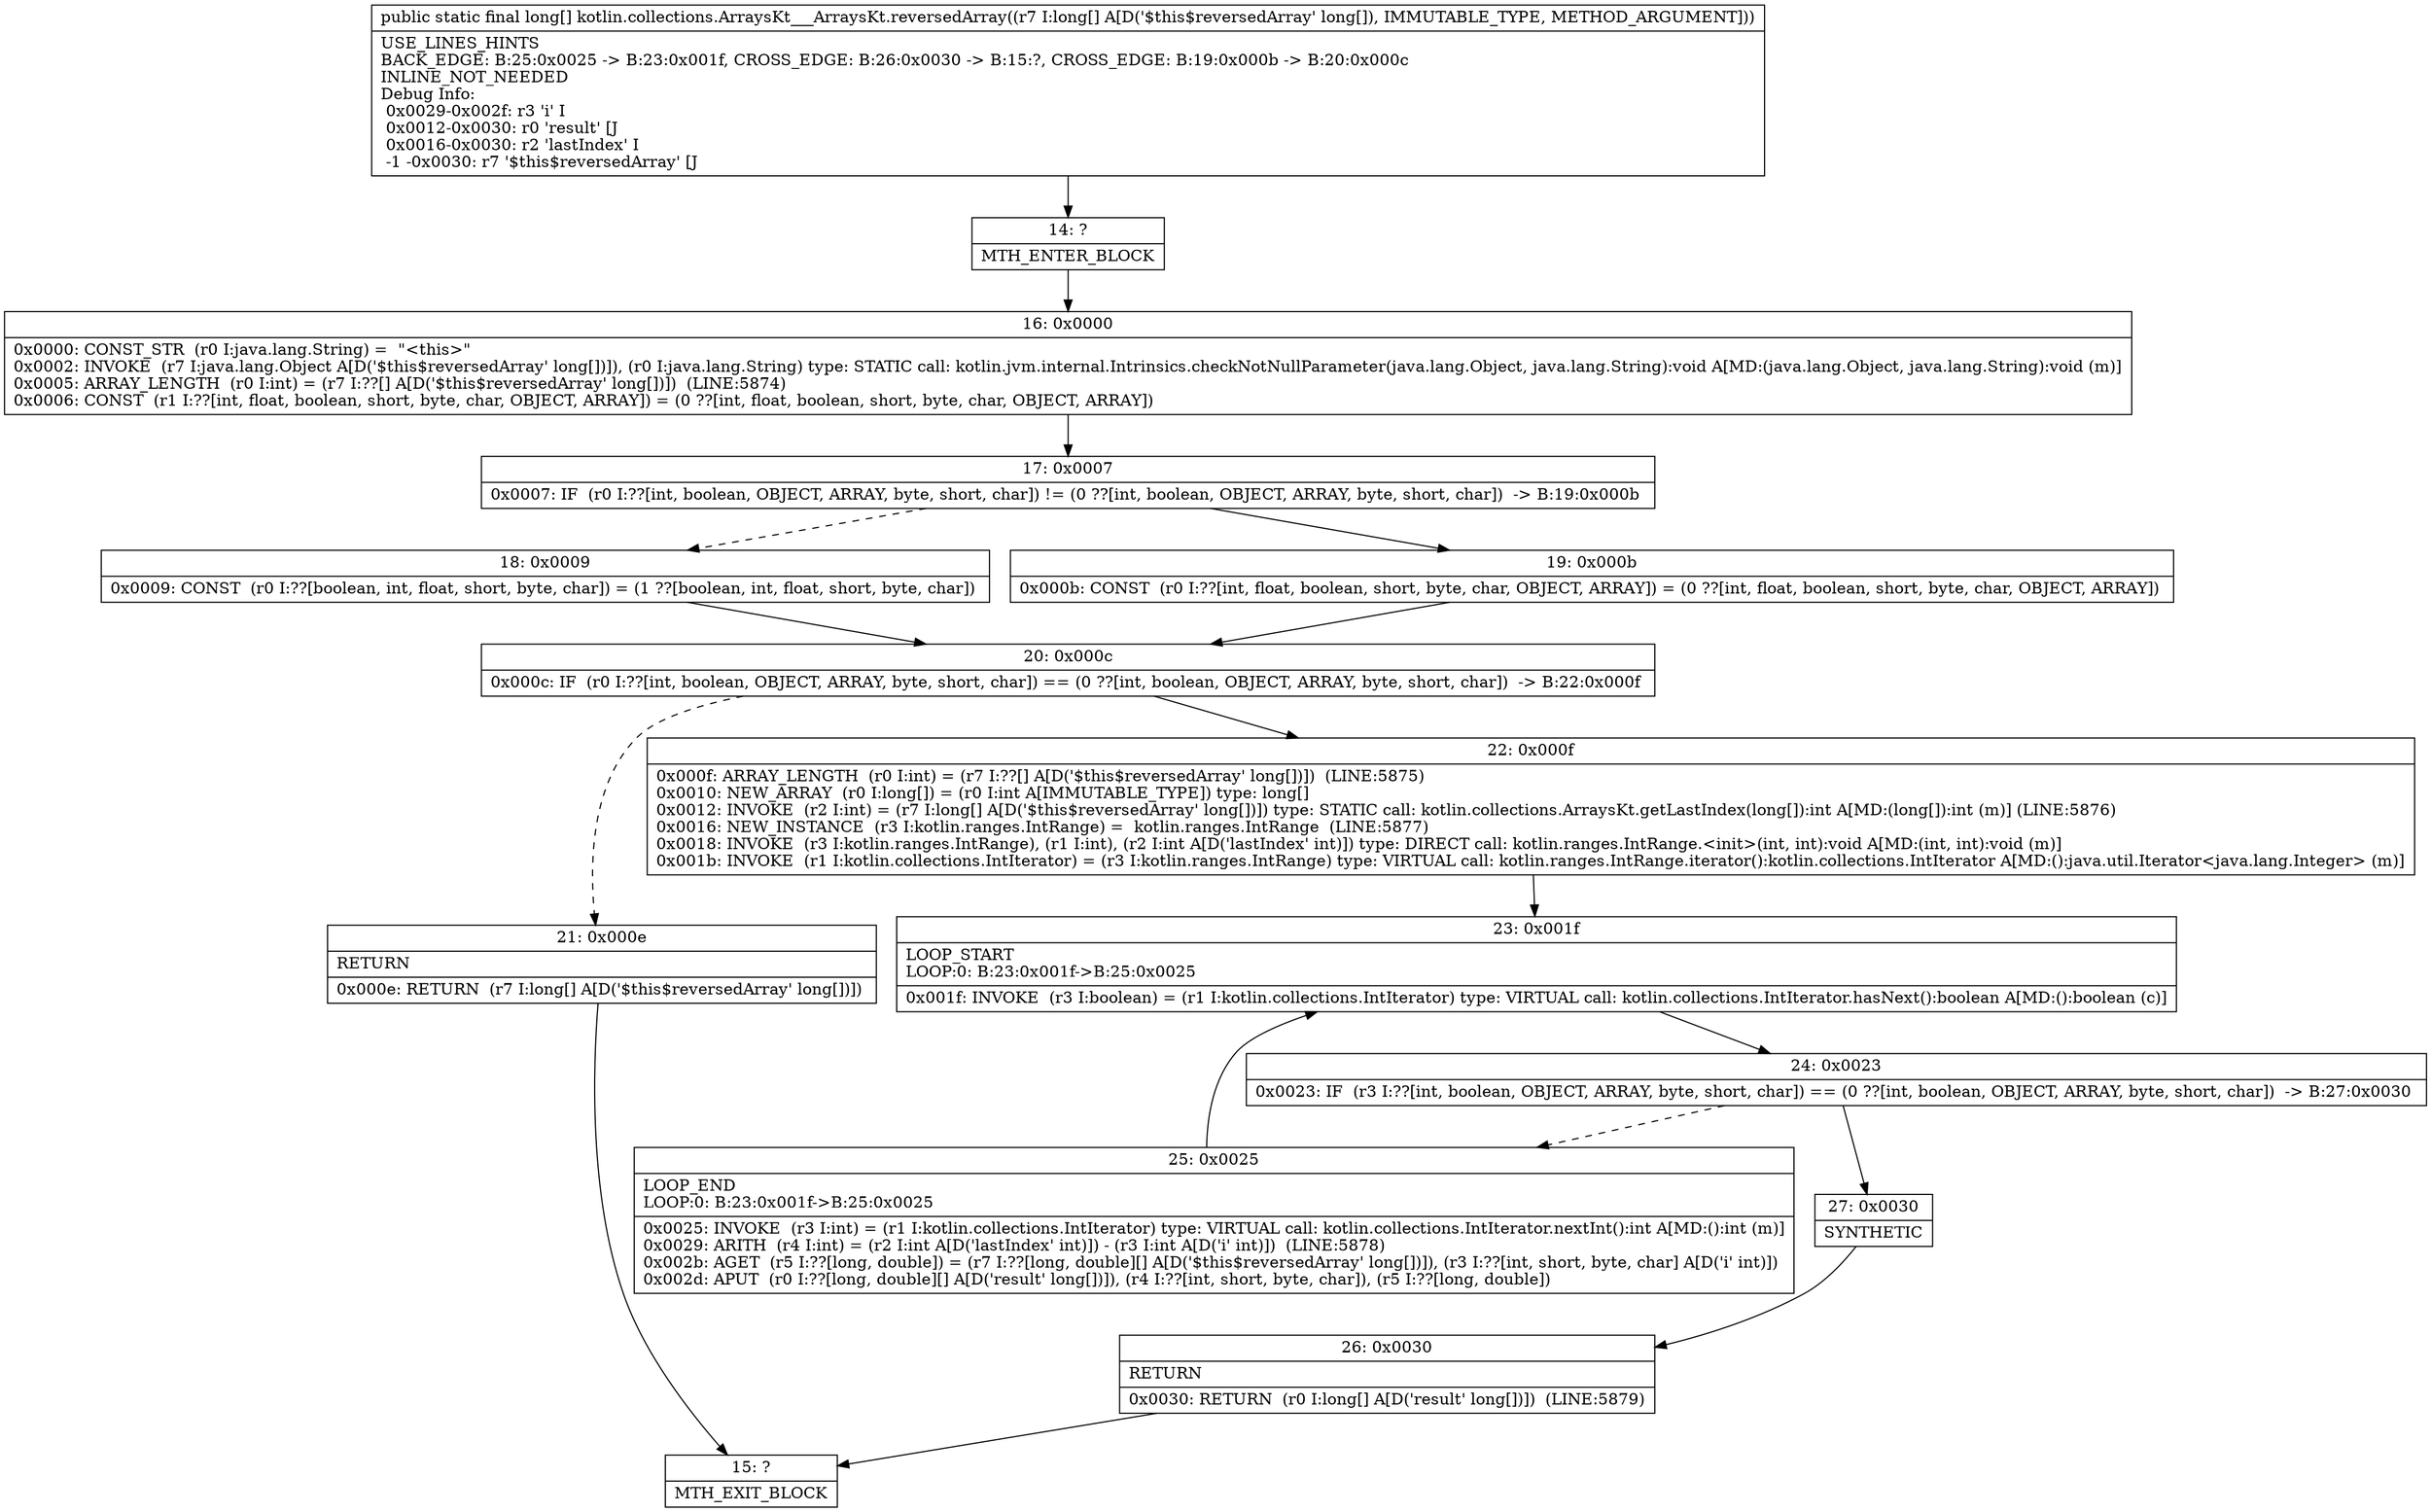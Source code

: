 digraph "CFG forkotlin.collections.ArraysKt___ArraysKt.reversedArray([J)[J" {
Node_14 [shape=record,label="{14\:\ ?|MTH_ENTER_BLOCK\l}"];
Node_16 [shape=record,label="{16\:\ 0x0000|0x0000: CONST_STR  (r0 I:java.lang.String) =  \"\<this\>\" \l0x0002: INVOKE  (r7 I:java.lang.Object A[D('$this$reversedArray' long[])]), (r0 I:java.lang.String) type: STATIC call: kotlin.jvm.internal.Intrinsics.checkNotNullParameter(java.lang.Object, java.lang.String):void A[MD:(java.lang.Object, java.lang.String):void (m)]\l0x0005: ARRAY_LENGTH  (r0 I:int) = (r7 I:??[] A[D('$this$reversedArray' long[])])  (LINE:5874)\l0x0006: CONST  (r1 I:??[int, float, boolean, short, byte, char, OBJECT, ARRAY]) = (0 ??[int, float, boolean, short, byte, char, OBJECT, ARRAY]) \l}"];
Node_17 [shape=record,label="{17\:\ 0x0007|0x0007: IF  (r0 I:??[int, boolean, OBJECT, ARRAY, byte, short, char]) != (0 ??[int, boolean, OBJECT, ARRAY, byte, short, char])  \-\> B:19:0x000b \l}"];
Node_18 [shape=record,label="{18\:\ 0x0009|0x0009: CONST  (r0 I:??[boolean, int, float, short, byte, char]) = (1 ??[boolean, int, float, short, byte, char]) \l}"];
Node_20 [shape=record,label="{20\:\ 0x000c|0x000c: IF  (r0 I:??[int, boolean, OBJECT, ARRAY, byte, short, char]) == (0 ??[int, boolean, OBJECT, ARRAY, byte, short, char])  \-\> B:22:0x000f \l}"];
Node_21 [shape=record,label="{21\:\ 0x000e|RETURN\l|0x000e: RETURN  (r7 I:long[] A[D('$this$reversedArray' long[])]) \l}"];
Node_15 [shape=record,label="{15\:\ ?|MTH_EXIT_BLOCK\l}"];
Node_22 [shape=record,label="{22\:\ 0x000f|0x000f: ARRAY_LENGTH  (r0 I:int) = (r7 I:??[] A[D('$this$reversedArray' long[])])  (LINE:5875)\l0x0010: NEW_ARRAY  (r0 I:long[]) = (r0 I:int A[IMMUTABLE_TYPE]) type: long[] \l0x0012: INVOKE  (r2 I:int) = (r7 I:long[] A[D('$this$reversedArray' long[])]) type: STATIC call: kotlin.collections.ArraysKt.getLastIndex(long[]):int A[MD:(long[]):int (m)] (LINE:5876)\l0x0016: NEW_INSTANCE  (r3 I:kotlin.ranges.IntRange) =  kotlin.ranges.IntRange  (LINE:5877)\l0x0018: INVOKE  (r3 I:kotlin.ranges.IntRange), (r1 I:int), (r2 I:int A[D('lastIndex' int)]) type: DIRECT call: kotlin.ranges.IntRange.\<init\>(int, int):void A[MD:(int, int):void (m)]\l0x001b: INVOKE  (r1 I:kotlin.collections.IntIterator) = (r3 I:kotlin.ranges.IntRange) type: VIRTUAL call: kotlin.ranges.IntRange.iterator():kotlin.collections.IntIterator A[MD:():java.util.Iterator\<java.lang.Integer\> (m)]\l}"];
Node_23 [shape=record,label="{23\:\ 0x001f|LOOP_START\lLOOP:0: B:23:0x001f\-\>B:25:0x0025\l|0x001f: INVOKE  (r3 I:boolean) = (r1 I:kotlin.collections.IntIterator) type: VIRTUAL call: kotlin.collections.IntIterator.hasNext():boolean A[MD:():boolean (c)]\l}"];
Node_24 [shape=record,label="{24\:\ 0x0023|0x0023: IF  (r3 I:??[int, boolean, OBJECT, ARRAY, byte, short, char]) == (0 ??[int, boolean, OBJECT, ARRAY, byte, short, char])  \-\> B:27:0x0030 \l}"];
Node_25 [shape=record,label="{25\:\ 0x0025|LOOP_END\lLOOP:0: B:23:0x001f\-\>B:25:0x0025\l|0x0025: INVOKE  (r3 I:int) = (r1 I:kotlin.collections.IntIterator) type: VIRTUAL call: kotlin.collections.IntIterator.nextInt():int A[MD:():int (m)]\l0x0029: ARITH  (r4 I:int) = (r2 I:int A[D('lastIndex' int)]) \- (r3 I:int A[D('i' int)])  (LINE:5878)\l0x002b: AGET  (r5 I:??[long, double]) = (r7 I:??[long, double][] A[D('$this$reversedArray' long[])]), (r3 I:??[int, short, byte, char] A[D('i' int)]) \l0x002d: APUT  (r0 I:??[long, double][] A[D('result' long[])]), (r4 I:??[int, short, byte, char]), (r5 I:??[long, double]) \l}"];
Node_27 [shape=record,label="{27\:\ 0x0030|SYNTHETIC\l}"];
Node_26 [shape=record,label="{26\:\ 0x0030|RETURN\l|0x0030: RETURN  (r0 I:long[] A[D('result' long[])])  (LINE:5879)\l}"];
Node_19 [shape=record,label="{19\:\ 0x000b|0x000b: CONST  (r0 I:??[int, float, boolean, short, byte, char, OBJECT, ARRAY]) = (0 ??[int, float, boolean, short, byte, char, OBJECT, ARRAY]) \l}"];
MethodNode[shape=record,label="{public static final long[] kotlin.collections.ArraysKt___ArraysKt.reversedArray((r7 I:long[] A[D('$this$reversedArray' long[]), IMMUTABLE_TYPE, METHOD_ARGUMENT]))  | USE_LINES_HINTS\lBACK_EDGE: B:25:0x0025 \-\> B:23:0x001f, CROSS_EDGE: B:26:0x0030 \-\> B:15:?, CROSS_EDGE: B:19:0x000b \-\> B:20:0x000c\lINLINE_NOT_NEEDED\lDebug Info:\l  0x0029\-0x002f: r3 'i' I\l  0x0012\-0x0030: r0 'result' [J\l  0x0016\-0x0030: r2 'lastIndex' I\l  \-1 \-0x0030: r7 '$this$reversedArray' [J\l}"];
MethodNode -> Node_14;Node_14 -> Node_16;
Node_16 -> Node_17;
Node_17 -> Node_18[style=dashed];
Node_17 -> Node_19;
Node_18 -> Node_20;
Node_20 -> Node_21[style=dashed];
Node_20 -> Node_22;
Node_21 -> Node_15;
Node_22 -> Node_23;
Node_23 -> Node_24;
Node_24 -> Node_25[style=dashed];
Node_24 -> Node_27;
Node_25 -> Node_23;
Node_27 -> Node_26;
Node_26 -> Node_15;
Node_19 -> Node_20;
}

